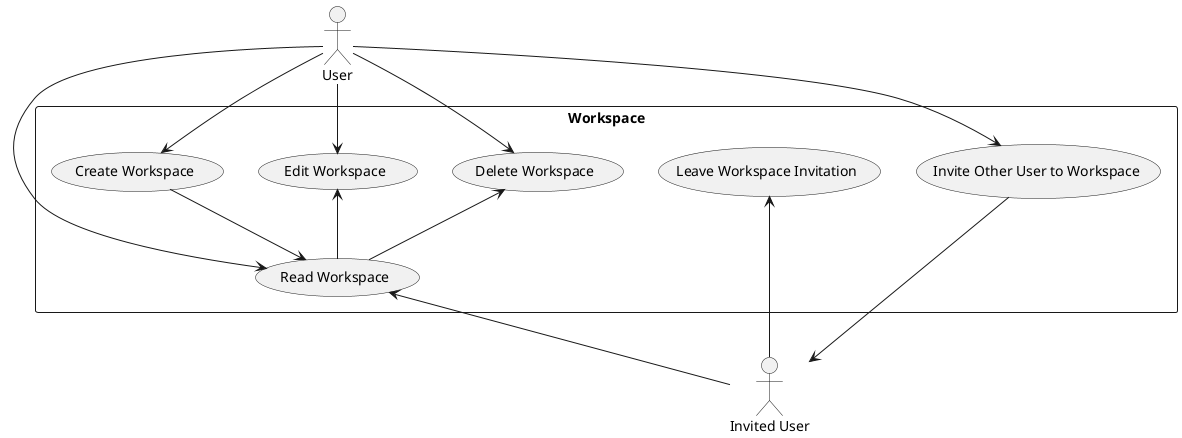 @startuml workspace

actor User
actor "Invited User" as InvitedUser

rectangle "Workspace" {
  User -down-> (Create Workspace)
  User -down-> (Read Workspace)
  User -down-> (Edit Workspace)
  User -down-> (Delete Workspace)
  User -down-> (Invite Other User to Workspace)
  InvitedUser -up-> (Read Workspace)
  InvitedUser -up-> (Leave Workspace Invitation)
  
  (Create Workspace) --> (Read Workspace)
  (Read Workspace) -up-> (Edit Workspace)
  (Read Workspace) -up-> (Delete Workspace)
  (Invite Other User to Workspace) --> InvitedUser
}

@enduml